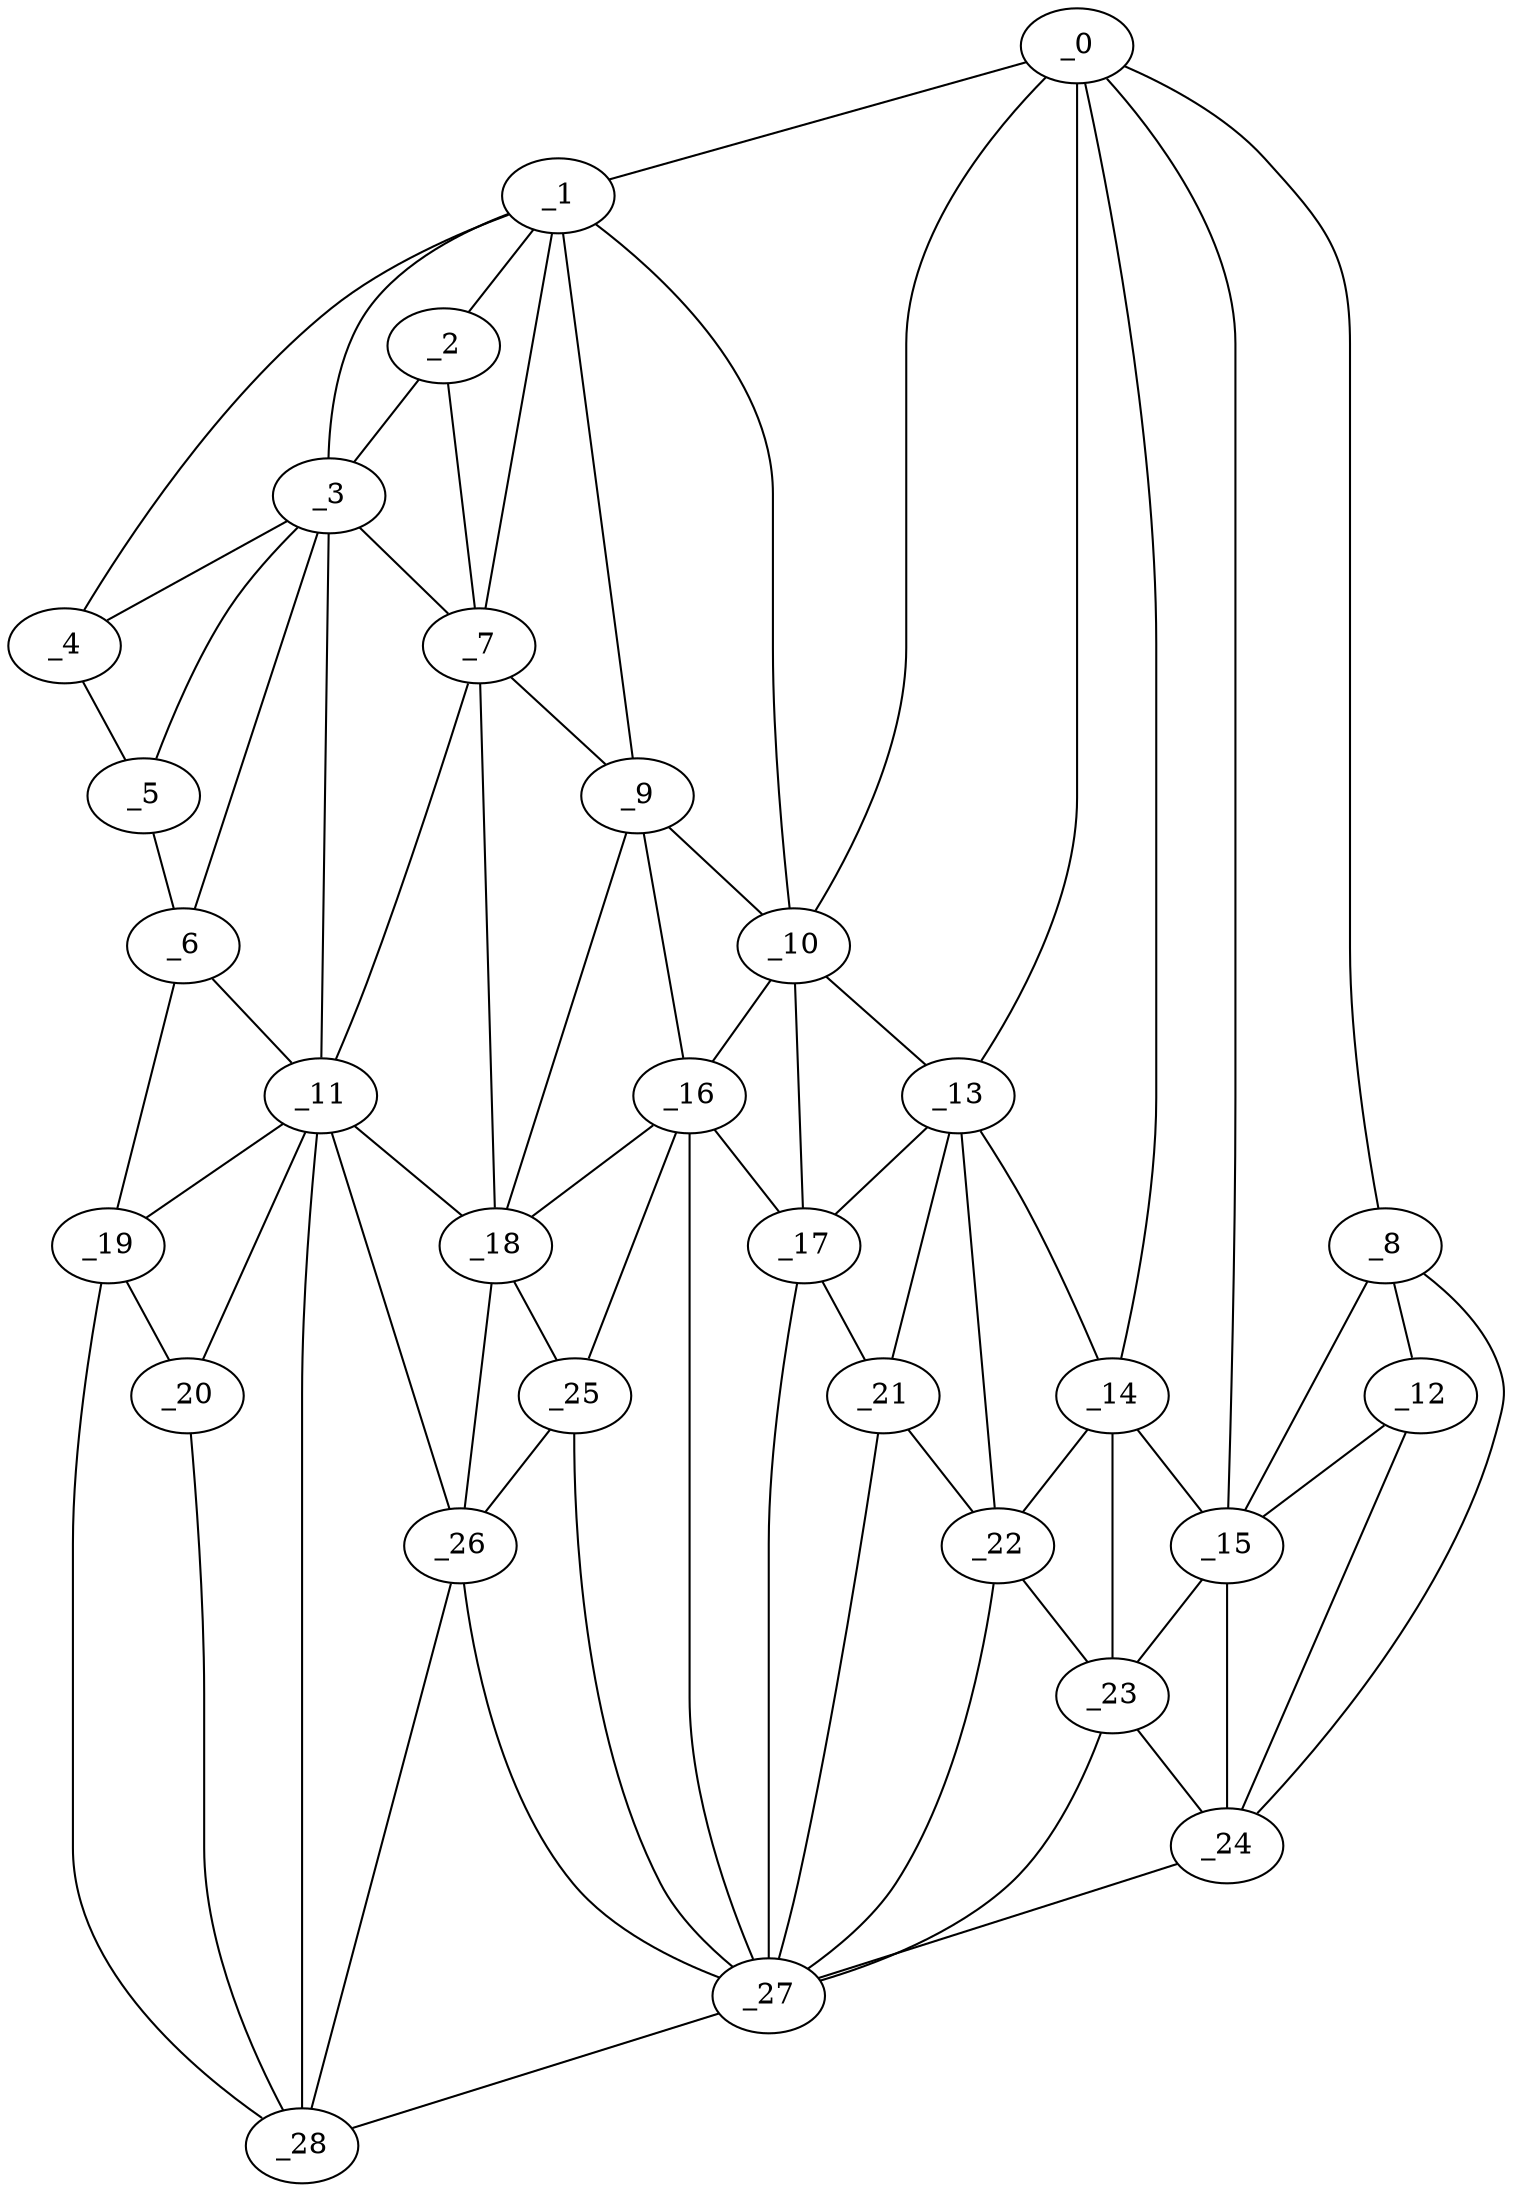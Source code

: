 graph "obj64__120.gxl" {
	_0	 [x=36,
		y=119];
	_1	 [x=38,
		y=36];
	_0 -- _1	 [valence=1];
	_8	 [x=66,
		y=124];
	_0 -- _8	 [valence=1];
	_10	 [x=74,
		y=66];
	_0 -- _10	 [valence=2];
	_13	 [x=78,
		y=82];
	_0 -- _13	 [valence=2];
	_14	 [x=79,
		y=93];
	_0 -- _14	 [valence=2];
	_15	 [x=79,
		y=100];
	_0 -- _15	 [valence=2];
	_2	 [x=42,
		y=31];
	_1 -- _2	 [valence=1];
	_3	 [x=44,
		y=26];
	_1 -- _3	 [valence=2];
	_4	 [x=47,
		y=7];
	_1 -- _4	 [valence=1];
	_7	 [x=66,
		y=39];
	_1 -- _7	 [valence=2];
	_9	 [x=74,
		y=51];
	_1 -- _9	 [valence=2];
	_1 -- _10	 [valence=2];
	_2 -- _3	 [valence=2];
	_2 -- _7	 [valence=2];
	_3 -- _4	 [valence=2];
	_5	 [x=55,
		y=4];
	_3 -- _5	 [valence=1];
	_6	 [x=65,
		y=5];
	_3 -- _6	 [valence=1];
	_3 -- _7	 [valence=1];
	_11	 [x=76,
		y=30];
	_3 -- _11	 [valence=2];
	_4 -- _5	 [valence=1];
	_5 -- _6	 [valence=1];
	_6 -- _11	 [valence=2];
	_19	 [x=85,
		y=7];
	_6 -- _19	 [valence=1];
	_7 -- _9	 [valence=2];
	_7 -- _11	 [valence=1];
	_18	 [x=83,
		y=49];
	_7 -- _18	 [valence=2];
	_12	 [x=77,
		y=115];
	_8 -- _12	 [valence=1];
	_8 -- _15	 [valence=1];
	_24	 [x=89,
		y=111];
	_8 -- _24	 [valence=1];
	_9 -- _10	 [valence=1];
	_16	 [x=80,
		y=68];
	_9 -- _16	 [valence=2];
	_9 -- _18	 [valence=2];
	_10 -- _13	 [valence=2];
	_10 -- _16	 [valence=2];
	_17	 [x=81,
		y=75];
	_10 -- _17	 [valence=1];
	_11 -- _18	 [valence=2];
	_11 -- _19	 [valence=2];
	_20	 [x=89,
		y=24];
	_11 -- _20	 [valence=2];
	_26	 [x=91,
		y=44];
	_11 -- _26	 [valence=2];
	_28	 [x=93,
		y=29];
	_11 -- _28	 [valence=1];
	_12 -- _15	 [valence=2];
	_12 -- _24	 [valence=2];
	_13 -- _14	 [valence=2];
	_13 -- _17	 [valence=2];
	_21	 [x=89,
		y=84];
	_13 -- _21	 [valence=1];
	_22	 [x=89,
		y=89];
	_13 -- _22	 [valence=1];
	_14 -- _15	 [valence=2];
	_14 -- _22	 [valence=1];
	_23	 [x=89,
		y=98];
	_14 -- _23	 [valence=2];
	_15 -- _23	 [valence=2];
	_15 -- _24	 [valence=1];
	_16 -- _17	 [valence=2];
	_16 -- _18	 [valence=1];
	_25	 [x=90,
		y=63];
	_16 -- _25	 [valence=2];
	_27	 [x=91,
		y=74];
	_16 -- _27	 [valence=1];
	_17 -- _21	 [valence=2];
	_17 -- _27	 [valence=2];
	_18 -- _25	 [valence=2];
	_18 -- _26	 [valence=1];
	_19 -- _20	 [valence=2];
	_19 -- _28	 [valence=1];
	_20 -- _28	 [valence=1];
	_21 -- _22	 [valence=2];
	_21 -- _27	 [valence=1];
	_22 -- _23	 [valence=1];
	_22 -- _27	 [valence=2];
	_23 -- _24	 [valence=2];
	_23 -- _27	 [valence=2];
	_24 -- _27	 [valence=1];
	_25 -- _26	 [valence=2];
	_25 -- _27	 [valence=2];
	_26 -- _27	 [valence=1];
	_26 -- _28	 [valence=1];
	_27 -- _28	 [valence=1];
}
